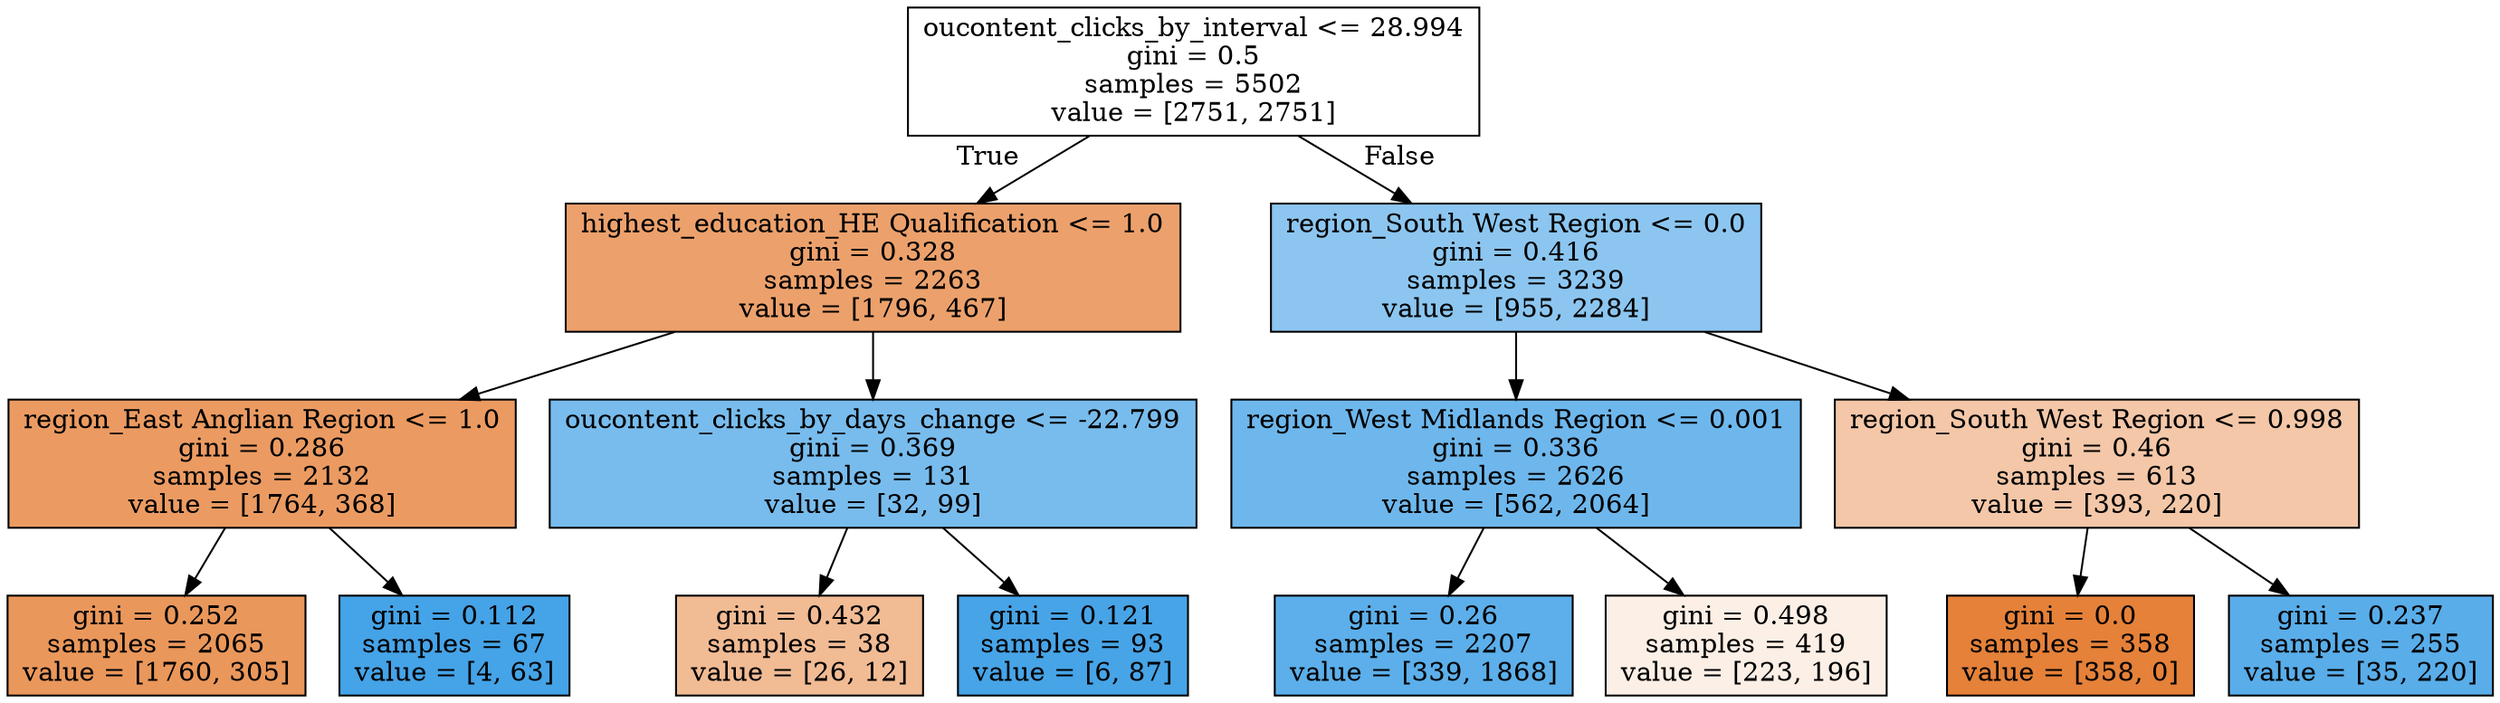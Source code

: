 digraph Tree {
node [shape=box, style="filled", color="black"] ;
0 [label="oucontent_clicks_by_interval <= 28.994\ngini = 0.5\nsamples = 5502\nvalue = [2751, 2751]", fillcolor="#e5813900"] ;
1 [label="highest_education_HE Qualification <= 1.0\ngini = 0.328\nsamples = 2263\nvalue = [1796, 467]", fillcolor="#e58139bd"] ;
0 -> 1 [labeldistance=2.5, labelangle=45, headlabel="True"] ;
2 [label="region_East Anglian Region <= 1.0\ngini = 0.286\nsamples = 2132\nvalue = [1764, 368]", fillcolor="#e58139ca"] ;
1 -> 2 ;
3 [label="gini = 0.252\nsamples = 2065\nvalue = [1760, 305]", fillcolor="#e58139d3"] ;
2 -> 3 ;
4 [label="gini = 0.112\nsamples = 67\nvalue = [4, 63]", fillcolor="#399de5ef"] ;
2 -> 4 ;
5 [label="oucontent_clicks_by_days_change <= -22.799\ngini = 0.369\nsamples = 131\nvalue = [32, 99]", fillcolor="#399de5ad"] ;
1 -> 5 ;
6 [label="gini = 0.432\nsamples = 38\nvalue = [26, 12]", fillcolor="#e5813989"] ;
5 -> 6 ;
7 [label="gini = 0.121\nsamples = 93\nvalue = [6, 87]", fillcolor="#399de5ed"] ;
5 -> 7 ;
8 [label="region_South West Region <= 0.0\ngini = 0.416\nsamples = 3239\nvalue = [955, 2284]", fillcolor="#399de594"] ;
0 -> 8 [labeldistance=2.5, labelangle=-45, headlabel="False"] ;
9 [label="region_West Midlands Region <= 0.001\ngini = 0.336\nsamples = 2626\nvalue = [562, 2064]", fillcolor="#399de5ba"] ;
8 -> 9 ;
10 [label="gini = 0.26\nsamples = 2207\nvalue = [339, 1868]", fillcolor="#399de5d1"] ;
9 -> 10 ;
11 [label="gini = 0.498\nsamples = 419\nvalue = [223, 196]", fillcolor="#e581391f"] ;
9 -> 11 ;
12 [label="region_South West Region <= 0.998\ngini = 0.46\nsamples = 613\nvalue = [393, 220]", fillcolor="#e5813970"] ;
8 -> 12 ;
13 [label="gini = 0.0\nsamples = 358\nvalue = [358, 0]", fillcolor="#e58139ff"] ;
12 -> 13 ;
14 [label="gini = 0.237\nsamples = 255\nvalue = [35, 220]", fillcolor="#399de5d6"] ;
12 -> 14 ;
}